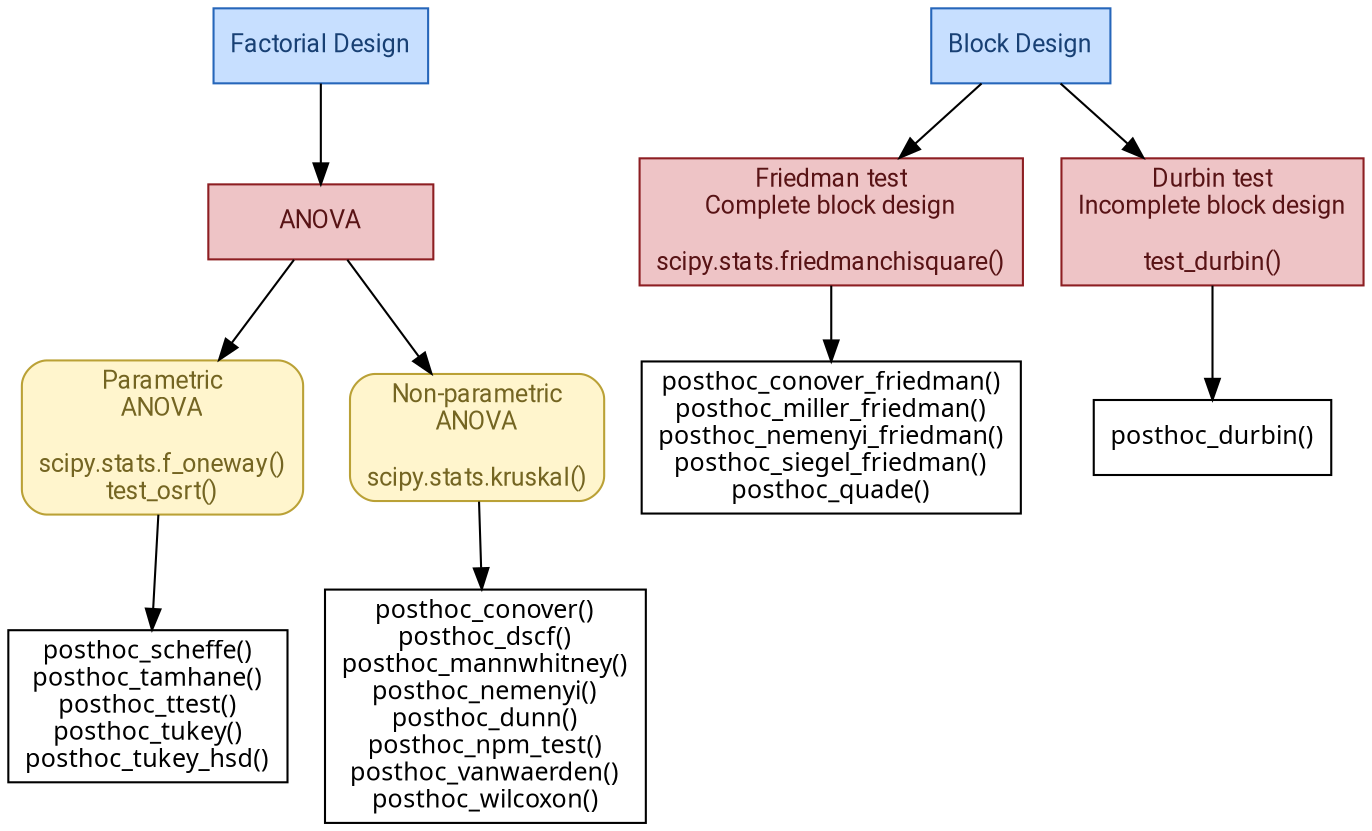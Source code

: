 digraph {
    graph [truecolor=true, bgcolor="#ff000000"];
    node [fontname="Roboto", fontsize=12];

    factorial [
        label="Factorial Design",
        shape=box,
        style="filled",
        fillcolor="#C7DFFF",
        color="#2666ba",
        fontcolor="#184074"
    ];

    anova [
        fillcolor="#eec4c6",
        color="#8d1e22",
        fontcolor="#581315",
        label="ANOVA",
        shape=box,
        style="filled",
        width=1.5,
    ];

    param [
        shape=box,
        style="rounded,filled",
        fontcolor="#746522",
        color="#baa136",
        fillcolor="#fff5cd",
        label="Parametric\nANOVA\n\nscipy.stats.f_oneway()\ntest_osrt()",
        width=0.5
    ];

    param_posthocs [
        shape=box,
        fontname="Iosevka",
        label="posthoc_scheffe()\nposthoc_tamhane()\nposthoc_ttest()\nposthoc_tukey()\nposthoc_tukey_hsd()"
    ];

    nonparam [
        shape=box,
        style="rounded,filled",
        fontcolor="#746522",
        color="#baa136",
        fillcolor="#fff5cd",
        label="Non-parametric\nANOVA\n\nscipy.stats.kruskal()",
        width=0.5
    ];

    nonparam_posthocs [
        shape=box,
        fontname="Iosevka",
        label="posthoc_conover()\nposthoc_dscf()\nposthoc_mannwhitney()\nposthoc_nemenyi()\nposthoc_dunn()\nposthoc_npm_test()\nposthoc_vanwaerden()\nposthoc_wilcoxon()"
    ];

    blocked [
        label="Block Design",
        shape=box,
        style="filled",
        fillcolor="#C7DFFF",
        color="#2666ba",
        fontcolor="#184074"
    ];

    friedman [
        fillcolor="#eec4c6",
        color="#8d1e22",
        fontcolor="#581315",
        label="Friedman test\nComplete block design\n\nscipy.stats.friedmanchisquare()",
        shape=box,
        style="filled",
        width=0.5,
    ];

    friedman_posthocs [
        shape=box,
        fontname="Iosevka"
        label="posthoc_conover_friedman()\nposthoc_miller_friedman()\nposthoc_nemenyi_friedman()\nposthoc_siegel_friedman()\nposthoc_quade()"
    ];

    durbin [
        fillcolor="#eec4c6",
        color="#8d1e22",
        fontcolor="#581315",
        label="Durbin test\nIncomplete block design\n\ntest_durbin()",
        shape=box,
        style="filled",
        width=0.5,
    ];

    durbin_posthocs [
        shape=box,
        fontname="Iosevka"
        label="posthoc_durbin()"
    ];


    factorial -> anova;
    anova  -> param;
    anova  -> nonparam;

    param -> param_posthocs;
    nonparam -> nonparam_posthocs;

    blocked -> {friedman, durbin};
    friedman -> friedman_posthocs;
    durbin -> durbin_posthocs;
}
